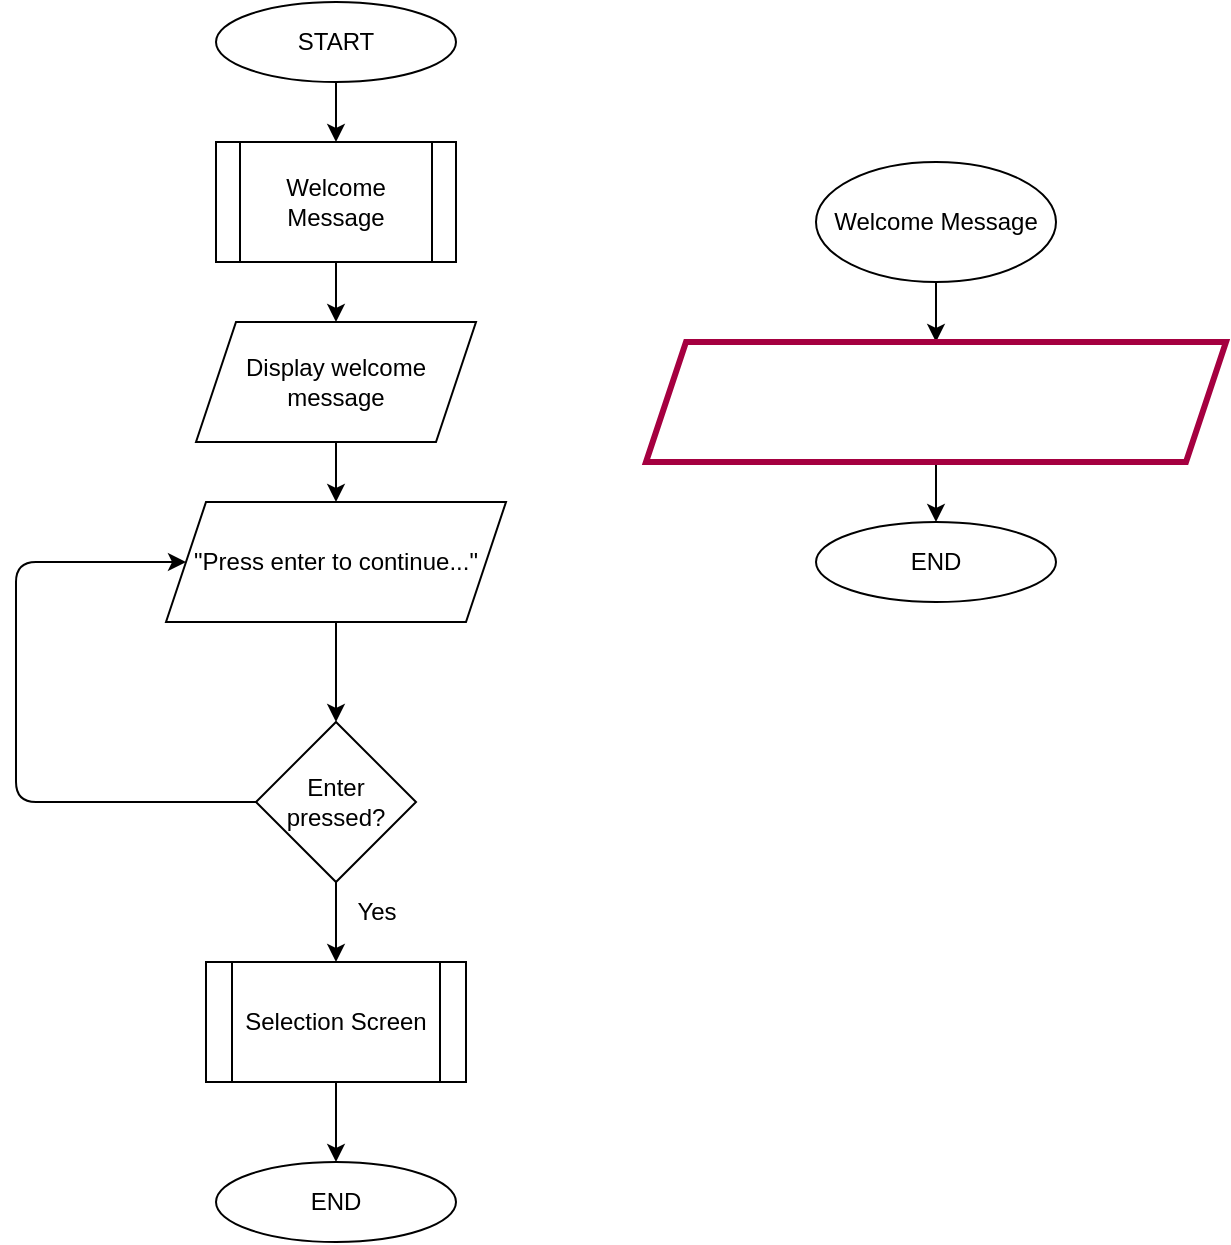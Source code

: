 <mxfile>
    <diagram id="C5RBs43oDa-KdzZeNtuy" name="Page-1">
        <mxGraphModel dx="497" dy="497" grid="1" gridSize="10" guides="1" tooltips="1" connect="1" arrows="1" fold="1" page="1" pageScale="1" pageWidth="827" pageHeight="1169" background="none" math="0" shadow="0">
            <root>
                <mxCell id="WIyWlLk6GJQsqaUBKTNV-0"/>
                <mxCell id="WIyWlLk6GJQsqaUBKTNV-1" parent="WIyWlLk6GJQsqaUBKTNV-0"/>
                <mxCell id="19" style="edgeStyle=none;html=1;entryX=0.5;entryY=0;entryDx=0;entryDy=0;" edge="1" parent="WIyWlLk6GJQsqaUBKTNV-1" source="0" target="17">
                    <mxGeometry relative="1" as="geometry"/>
                </mxCell>
                <mxCell id="0" value="START" style="ellipse;whiteSpace=wrap;html=1;" parent="WIyWlLk6GJQsqaUBKTNV-1" vertex="1">
                    <mxGeometry x="220" y="80" width="120" height="40" as="geometry"/>
                </mxCell>
                <mxCell id="9" style="edgeStyle=none;html=1;entryX=0.5;entryY=0;entryDx=0;entryDy=0;" edge="1" parent="WIyWlLk6GJQsqaUBKTNV-1" source="5" target="8">
                    <mxGeometry relative="1" as="geometry"/>
                </mxCell>
                <mxCell id="5" value="Display welcome message" style="shape=parallelogram;perimeter=parallelogramPerimeter;whiteSpace=wrap;html=1;fixedSize=1;" vertex="1" parent="WIyWlLk6GJQsqaUBKTNV-1">
                    <mxGeometry x="210" y="240" width="140" height="60" as="geometry"/>
                </mxCell>
                <mxCell id="11" style="edgeStyle=none;html=1;entryX=0.5;entryY=0;entryDx=0;entryDy=0;" edge="1" parent="WIyWlLk6GJQsqaUBKTNV-1" source="8" target="10">
                    <mxGeometry relative="1" as="geometry"/>
                </mxCell>
                <mxCell id="8" value="&quot;Press enter to continue...&quot;" style="shape=parallelogram;perimeter=parallelogramPerimeter;whiteSpace=wrap;html=1;fixedSize=1;" vertex="1" parent="WIyWlLk6GJQsqaUBKTNV-1">
                    <mxGeometry x="195" y="330" width="170" height="60" as="geometry"/>
                </mxCell>
                <mxCell id="13" style="edgeStyle=none;html=1;entryX=0.5;entryY=0;entryDx=0;entryDy=0;" edge="1" parent="WIyWlLk6GJQsqaUBKTNV-1" source="10" target="12">
                    <mxGeometry relative="1" as="geometry"/>
                </mxCell>
                <mxCell id="16" style="edgeStyle=none;html=1;entryX=0;entryY=0.5;entryDx=0;entryDy=0;" edge="1" parent="WIyWlLk6GJQsqaUBKTNV-1" source="10" target="8">
                    <mxGeometry relative="1" as="geometry">
                        <Array as="points">
                            <mxPoint x="120" y="480"/>
                            <mxPoint x="120" y="360"/>
                        </Array>
                    </mxGeometry>
                </mxCell>
                <mxCell id="10" value="Enter pressed?" style="rhombus;whiteSpace=wrap;html=1;" vertex="1" parent="WIyWlLk6GJQsqaUBKTNV-1">
                    <mxGeometry x="240" y="440" width="80" height="80" as="geometry"/>
                </mxCell>
                <mxCell id="30" style="edgeStyle=none;html=1;entryX=0.5;entryY=0;entryDx=0;entryDy=0;" edge="1" parent="WIyWlLk6GJQsqaUBKTNV-1" source="12" target="29">
                    <mxGeometry relative="1" as="geometry"/>
                </mxCell>
                <mxCell id="12" value="Selection Screen" style="shape=process;whiteSpace=wrap;html=1;backgroundOutline=1;" vertex="1" parent="WIyWlLk6GJQsqaUBKTNV-1">
                    <mxGeometry x="215" y="560" width="130" height="60" as="geometry"/>
                </mxCell>
                <mxCell id="14" value="Yes" style="text;html=1;align=center;verticalAlign=middle;resizable=0;points=[];autosize=1;strokeColor=none;fillColor=none;" vertex="1" parent="WIyWlLk6GJQsqaUBKTNV-1">
                    <mxGeometry x="280" y="520" width="40" height="30" as="geometry"/>
                </mxCell>
                <mxCell id="20" style="edgeStyle=none;html=1;" edge="1" parent="WIyWlLk6GJQsqaUBKTNV-1" source="17" target="5">
                    <mxGeometry relative="1" as="geometry"/>
                </mxCell>
                <mxCell id="17" value="Welcome Message" style="shape=process;whiteSpace=wrap;html=1;backgroundOutline=1;" vertex="1" parent="WIyWlLk6GJQsqaUBKTNV-1">
                    <mxGeometry x="220" y="150" width="120" height="60" as="geometry"/>
                </mxCell>
                <mxCell id="26" style="edgeStyle=none;html=1;entryX=0.5;entryY=0;entryDx=0;entryDy=0;" edge="1" parent="WIyWlLk6GJQsqaUBKTNV-1" source="22" target="23">
                    <mxGeometry relative="1" as="geometry"/>
                </mxCell>
                <mxCell id="22" value="Welcome Message" style="ellipse;whiteSpace=wrap;html=1;" vertex="1" parent="WIyWlLk6GJQsqaUBKTNV-1">
                    <mxGeometry x="520" y="160" width="120" height="60" as="geometry"/>
                </mxCell>
                <mxCell id="28" style="edgeStyle=none;html=1;" edge="1" parent="WIyWlLk6GJQsqaUBKTNV-1" source="23" target="27">
                    <mxGeometry relative="1" as="geometry"/>
                </mxCell>
                <mxCell id="23" value="Display ASCII art of application title IN PINK" style="shape=parallelogram;perimeter=parallelogramPerimeter;whiteSpace=wrap;html=1;fixedSize=1;fillColor=none;fontColor=#ffffff;strokeColor=#A50040;strokeWidth=3;" vertex="1" parent="WIyWlLk6GJQsqaUBKTNV-1">
                    <mxGeometry x="435" y="250" width="290" height="60" as="geometry"/>
                </mxCell>
                <mxCell id="27" value="END" style="ellipse;whiteSpace=wrap;html=1;" vertex="1" parent="WIyWlLk6GJQsqaUBKTNV-1">
                    <mxGeometry x="520" y="340" width="120" height="40" as="geometry"/>
                </mxCell>
                <mxCell id="29" value="END" style="ellipse;whiteSpace=wrap;html=1;" vertex="1" parent="WIyWlLk6GJQsqaUBKTNV-1">
                    <mxGeometry x="220" y="660" width="120" height="40" as="geometry"/>
                </mxCell>
            </root>
        </mxGraphModel>
    </diagram>
</mxfile>